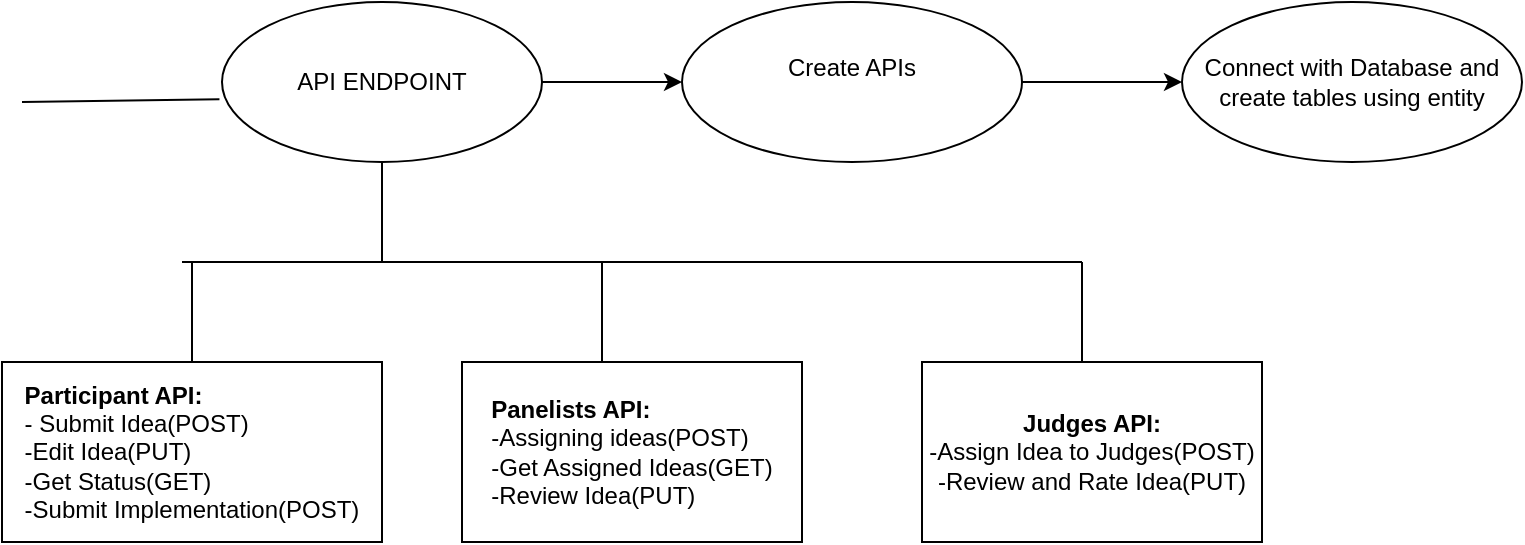 <mxfile version="23.1.7" type="device">
  <diagram name="Page-1" id="8765plstJLx3raG1U7CP">
    <mxGraphModel dx="794" dy="464" grid="1" gridSize="10" guides="1" tooltips="1" connect="1" arrows="1" fold="1" page="1" pageScale="1" pageWidth="850" pageHeight="1100" math="0" shadow="0">
      <root>
        <mxCell id="0" />
        <mxCell id="1" parent="0" />
        <mxCell id="lwy9hJKSKAwPcfqJv13q-12" style="edgeStyle=orthogonalEdgeStyle;rounded=0;orthogonalLoop=1;jettySize=auto;html=1;" edge="1" parent="1" source="lwy9hJKSKAwPcfqJv13q-1" target="lwy9hJKSKAwPcfqJv13q-13">
          <mxGeometry relative="1" as="geometry">
            <mxPoint x="380" y="150" as="targetPoint" />
          </mxGeometry>
        </mxCell>
        <mxCell id="lwy9hJKSKAwPcfqJv13q-1" value="API ENDPOINT" style="ellipse;whiteSpace=wrap;html=1;" vertex="1" parent="1">
          <mxGeometry x="130" y="110" width="160" height="80" as="geometry" />
        </mxCell>
        <mxCell id="lwy9hJKSKAwPcfqJv13q-10" value="" style="endArrow=none;html=1;rounded=0;entryX=-0.008;entryY=0.608;entryDx=0;entryDy=0;entryPerimeter=0;" edge="1" parent="1" target="lwy9hJKSKAwPcfqJv13q-1">
          <mxGeometry width="50" height="50" relative="1" as="geometry">
            <mxPoint x="30" y="160" as="sourcePoint" />
            <mxPoint x="80" y="130" as="targetPoint" />
          </mxGeometry>
        </mxCell>
        <mxCell id="lwy9hJKSKAwPcfqJv13q-24" style="edgeStyle=orthogonalEdgeStyle;rounded=0;orthogonalLoop=1;jettySize=auto;html=1;" edge="1" parent="1" source="lwy9hJKSKAwPcfqJv13q-13">
          <mxGeometry relative="1" as="geometry">
            <mxPoint x="610" y="150" as="targetPoint" />
          </mxGeometry>
        </mxCell>
        <mxCell id="lwy9hJKSKAwPcfqJv13q-13" value="Create APIs&lt;div&gt;&lt;br/&gt;&lt;/div&gt;" style="ellipse;whiteSpace=wrap;html=1;" vertex="1" parent="1">
          <mxGeometry x="360" y="110" width="170" height="80" as="geometry" />
        </mxCell>
        <mxCell id="lwy9hJKSKAwPcfqJv13q-14" value="" style="endArrow=none;html=1;rounded=0;entryX=0.5;entryY=1;entryDx=0;entryDy=0;" edge="1" parent="1" target="lwy9hJKSKAwPcfqJv13q-1">
          <mxGeometry width="50" height="50" relative="1" as="geometry">
            <mxPoint x="210" y="240" as="sourcePoint" />
            <mxPoint x="220" y="220" as="targetPoint" />
          </mxGeometry>
        </mxCell>
        <mxCell id="lwy9hJKSKAwPcfqJv13q-15" value="&lt;div style=&quot;text-align: justify;&quot;&gt;&lt;b style=&quot;background-color: initial;&quot;&gt;Participant API:&lt;/b&gt;&lt;/div&gt;&lt;div style=&quot;text-align: justify;&quot;&gt;&lt;span style=&quot;background-color: initial;&quot;&gt;- Submit Idea(POST)&lt;/span&gt;&lt;/div&gt;&lt;div style=&quot;text-align: justify;&quot;&gt;&lt;span style=&quot;background-color: initial;&quot;&gt;-Edit Idea(PUT)&lt;/span&gt;&lt;/div&gt;&lt;div style=&quot;text-align: justify;&quot;&gt;&lt;span style=&quot;background-color: initial;&quot;&gt;-Get Status(GET)&lt;/span&gt;&lt;/div&gt;&lt;div style=&quot;text-align: justify;&quot;&gt;&lt;span style=&quot;background-color: initial;&quot;&gt;-Submit Implementation(POST)&lt;/span&gt;&lt;/div&gt;" style="rounded=0;whiteSpace=wrap;html=1;" vertex="1" parent="1">
          <mxGeometry x="20" y="290" width="190" height="90" as="geometry" />
        </mxCell>
        <mxCell id="lwy9hJKSKAwPcfqJv13q-16" value="" style="endArrow=none;html=1;rounded=0;" edge="1" parent="1">
          <mxGeometry width="50" height="50" relative="1" as="geometry">
            <mxPoint x="110" y="240" as="sourcePoint" />
            <mxPoint x="210" y="240" as="targetPoint" />
          </mxGeometry>
        </mxCell>
        <mxCell id="lwy9hJKSKAwPcfqJv13q-17" value="" style="endArrow=none;html=1;rounded=0;" edge="1" parent="1" source="lwy9hJKSKAwPcfqJv13q-15">
          <mxGeometry width="50" height="50" relative="1" as="geometry">
            <mxPoint x="70" y="290" as="sourcePoint" />
            <mxPoint x="115" y="240" as="targetPoint" />
          </mxGeometry>
        </mxCell>
        <mxCell id="lwy9hJKSKAwPcfqJv13q-18" value="" style="endArrow=none;html=1;rounded=0;" edge="1" parent="1">
          <mxGeometry width="50" height="50" relative="1" as="geometry">
            <mxPoint x="210" y="240" as="sourcePoint" />
            <mxPoint x="320" y="240" as="targetPoint" />
          </mxGeometry>
        </mxCell>
        <mxCell id="lwy9hJKSKAwPcfqJv13q-19" value="" style="endArrow=none;html=1;rounded=0;" edge="1" parent="1">
          <mxGeometry width="50" height="50" relative="1" as="geometry">
            <mxPoint x="320" y="290" as="sourcePoint" />
            <mxPoint x="320" y="240" as="targetPoint" />
          </mxGeometry>
        </mxCell>
        <mxCell id="lwy9hJKSKAwPcfqJv13q-20" value="&lt;div style=&quot;text-align: justify;&quot;&gt;&lt;b style=&quot;background-color: initial;&quot;&gt;Panelists API:&lt;/b&gt;&lt;/div&gt;&lt;div style=&quot;text-align: justify;&quot;&gt;&lt;span style=&quot;background-color: initial;&quot;&gt;-Assigning ideas(POST)&lt;/span&gt;&lt;/div&gt;&lt;div style=&quot;text-align: justify;&quot;&gt;&lt;span style=&quot;background-color: initial;&quot;&gt;-Get Assigned Ideas(GET)&lt;/span&gt;&lt;/div&gt;&lt;div style=&quot;text-align: justify;&quot;&gt;&lt;span style=&quot;background-color: initial;&quot;&gt;-Review Idea(PUT)&lt;/span&gt;&lt;/div&gt;" style="rounded=0;whiteSpace=wrap;html=1;" vertex="1" parent="1">
          <mxGeometry x="250" y="290" width="170" height="90" as="geometry" />
        </mxCell>
        <mxCell id="lwy9hJKSKAwPcfqJv13q-21" value="" style="endArrow=none;html=1;rounded=0;" edge="1" parent="1">
          <mxGeometry width="50" height="50" relative="1" as="geometry">
            <mxPoint x="320" y="240" as="sourcePoint" />
            <mxPoint x="560" y="240" as="targetPoint" />
          </mxGeometry>
        </mxCell>
        <mxCell id="lwy9hJKSKAwPcfqJv13q-22" value="" style="endArrow=none;html=1;rounded=0;" edge="1" parent="1">
          <mxGeometry width="50" height="50" relative="1" as="geometry">
            <mxPoint x="560" y="290" as="sourcePoint" />
            <mxPoint x="560" y="240" as="targetPoint" />
          </mxGeometry>
        </mxCell>
        <mxCell id="lwy9hJKSKAwPcfqJv13q-23" value="&lt;b&gt;Judges API:&lt;/b&gt;&lt;br&gt;-Assign Idea to Judges(POST)&lt;br&gt;-Review and Rate Idea(PUT)" style="rounded=0;whiteSpace=wrap;html=1;" vertex="1" parent="1">
          <mxGeometry x="480" y="290" width="170" height="90" as="geometry" />
        </mxCell>
        <mxCell id="lwy9hJKSKAwPcfqJv13q-25" value="Connect with Database and create tables using entity" style="ellipse;whiteSpace=wrap;html=1;" vertex="1" parent="1">
          <mxGeometry x="610" y="110" width="170" height="80" as="geometry" />
        </mxCell>
      </root>
    </mxGraphModel>
  </diagram>
</mxfile>

